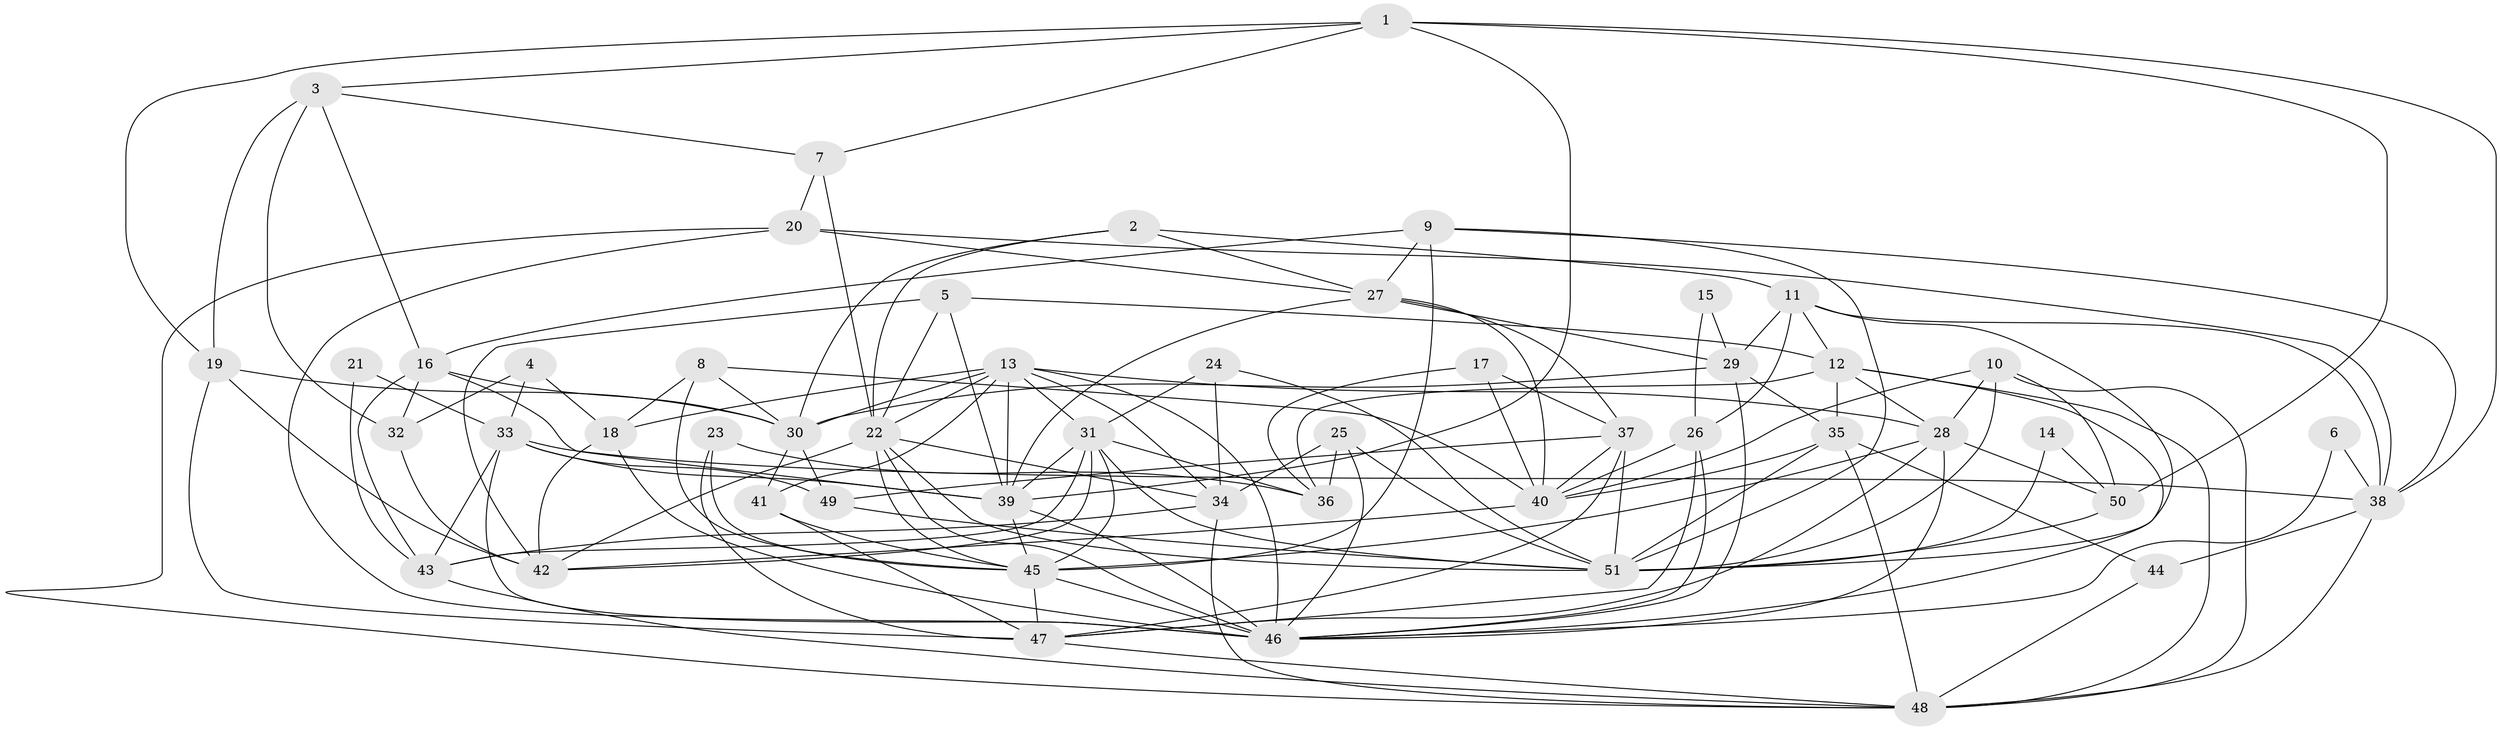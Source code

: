// original degree distribution, {4: 0.3137254901960784, 5: 0.13725490196078433, 3: 0.30392156862745096, 2: 0.09803921568627451, 6: 0.08823529411764706, 7: 0.049019607843137254, 8: 0.00980392156862745}
// Generated by graph-tools (version 1.1) at 2025/50/03/09/25 03:50:01]
// undirected, 51 vertices, 147 edges
graph export_dot {
graph [start="1"]
  node [color=gray90,style=filled];
  1;
  2;
  3;
  4;
  5;
  6;
  7;
  8;
  9;
  10;
  11;
  12;
  13;
  14;
  15;
  16;
  17;
  18;
  19;
  20;
  21;
  22;
  23;
  24;
  25;
  26;
  27;
  28;
  29;
  30;
  31;
  32;
  33;
  34;
  35;
  36;
  37;
  38;
  39;
  40;
  41;
  42;
  43;
  44;
  45;
  46;
  47;
  48;
  49;
  50;
  51;
  1 -- 3 [weight=1.0];
  1 -- 7 [weight=1.0];
  1 -- 19 [weight=1.0];
  1 -- 38 [weight=1.0];
  1 -- 39 [weight=1.0];
  1 -- 50 [weight=1.0];
  2 -- 11 [weight=1.0];
  2 -- 22 [weight=1.0];
  2 -- 27 [weight=1.0];
  2 -- 30 [weight=1.0];
  3 -- 7 [weight=1.0];
  3 -- 16 [weight=1.0];
  3 -- 19 [weight=1.0];
  3 -- 32 [weight=2.0];
  4 -- 18 [weight=1.0];
  4 -- 32 [weight=1.0];
  4 -- 33 [weight=1.0];
  5 -- 12 [weight=1.0];
  5 -- 22 [weight=1.0];
  5 -- 39 [weight=1.0];
  5 -- 42 [weight=1.0];
  6 -- 38 [weight=1.0];
  6 -- 46 [weight=1.0];
  7 -- 20 [weight=1.0];
  7 -- 22 [weight=1.0];
  8 -- 18 [weight=1.0];
  8 -- 30 [weight=1.0];
  8 -- 40 [weight=1.0];
  8 -- 45 [weight=1.0];
  9 -- 16 [weight=1.0];
  9 -- 27 [weight=1.0];
  9 -- 38 [weight=1.0];
  9 -- 45 [weight=1.0];
  9 -- 51 [weight=1.0];
  10 -- 28 [weight=1.0];
  10 -- 40 [weight=1.0];
  10 -- 48 [weight=1.0];
  10 -- 50 [weight=1.0];
  10 -- 51 [weight=1.0];
  11 -- 12 [weight=1.0];
  11 -- 26 [weight=1.0];
  11 -- 29 [weight=1.0];
  11 -- 38 [weight=1.0];
  11 -- 51 [weight=1.0];
  12 -- 28 [weight=1.0];
  12 -- 35 [weight=1.0];
  12 -- 36 [weight=1.0];
  12 -- 46 [weight=1.0];
  12 -- 48 [weight=1.0];
  13 -- 18 [weight=1.0];
  13 -- 22 [weight=1.0];
  13 -- 28 [weight=1.0];
  13 -- 30 [weight=1.0];
  13 -- 31 [weight=1.0];
  13 -- 34 [weight=1.0];
  13 -- 39 [weight=1.0];
  13 -- 41 [weight=1.0];
  13 -- 46 [weight=1.0];
  14 -- 50 [weight=1.0];
  14 -- 51 [weight=1.0];
  15 -- 26 [weight=1.0];
  15 -- 29 [weight=1.0];
  16 -- 30 [weight=1.0];
  16 -- 32 [weight=1.0];
  16 -- 39 [weight=1.0];
  16 -- 43 [weight=1.0];
  17 -- 36 [weight=1.0];
  17 -- 37 [weight=1.0];
  17 -- 40 [weight=1.0];
  18 -- 42 [weight=1.0];
  18 -- 46 [weight=1.0];
  19 -- 30 [weight=1.0];
  19 -- 42 [weight=1.0];
  19 -- 47 [weight=1.0];
  20 -- 27 [weight=1.0];
  20 -- 38 [weight=1.0];
  20 -- 46 [weight=1.0];
  20 -- 48 [weight=1.0];
  21 -- 33 [weight=1.0];
  21 -- 43 [weight=1.0];
  22 -- 34 [weight=1.0];
  22 -- 42 [weight=1.0];
  22 -- 45 [weight=1.0];
  22 -- 46 [weight=1.0];
  22 -- 51 [weight=1.0];
  23 -- 36 [weight=1.0];
  23 -- 45 [weight=1.0];
  23 -- 47 [weight=1.0];
  24 -- 31 [weight=1.0];
  24 -- 34 [weight=1.0];
  24 -- 51 [weight=1.0];
  25 -- 34 [weight=1.0];
  25 -- 36 [weight=1.0];
  25 -- 46 [weight=1.0];
  25 -- 51 [weight=1.0];
  26 -- 40 [weight=1.0];
  26 -- 46 [weight=1.0];
  26 -- 47 [weight=1.0];
  27 -- 29 [weight=1.0];
  27 -- 37 [weight=1.0];
  27 -- 39 [weight=1.0];
  27 -- 40 [weight=1.0];
  28 -- 45 [weight=1.0];
  28 -- 46 [weight=1.0];
  28 -- 47 [weight=1.0];
  28 -- 50 [weight=1.0];
  29 -- 30 [weight=1.0];
  29 -- 35 [weight=1.0];
  29 -- 46 [weight=1.0];
  30 -- 41 [weight=1.0];
  30 -- 49 [weight=1.0];
  31 -- 36 [weight=1.0];
  31 -- 39 [weight=1.0];
  31 -- 42 [weight=1.0];
  31 -- 43 [weight=1.0];
  31 -- 45 [weight=1.0];
  31 -- 51 [weight=1.0];
  32 -- 42 [weight=1.0];
  33 -- 38 [weight=1.0];
  33 -- 39 [weight=1.0];
  33 -- 43 [weight=1.0];
  33 -- 46 [weight=1.0];
  33 -- 49 [weight=1.0];
  34 -- 43 [weight=1.0];
  34 -- 48 [weight=1.0];
  35 -- 40 [weight=1.0];
  35 -- 44 [weight=1.0];
  35 -- 48 [weight=1.0];
  35 -- 51 [weight=1.0];
  37 -- 40 [weight=1.0];
  37 -- 47 [weight=1.0];
  37 -- 49 [weight=1.0];
  37 -- 51 [weight=1.0];
  38 -- 44 [weight=1.0];
  38 -- 48 [weight=1.0];
  39 -- 45 [weight=1.0];
  39 -- 46 [weight=1.0];
  40 -- 42 [weight=1.0];
  41 -- 45 [weight=1.0];
  41 -- 47 [weight=1.0];
  43 -- 48 [weight=1.0];
  44 -- 48 [weight=1.0];
  45 -- 46 [weight=1.0];
  45 -- 47 [weight=1.0];
  47 -- 48 [weight=1.0];
  49 -- 51 [weight=1.0];
  50 -- 51 [weight=2.0];
}
